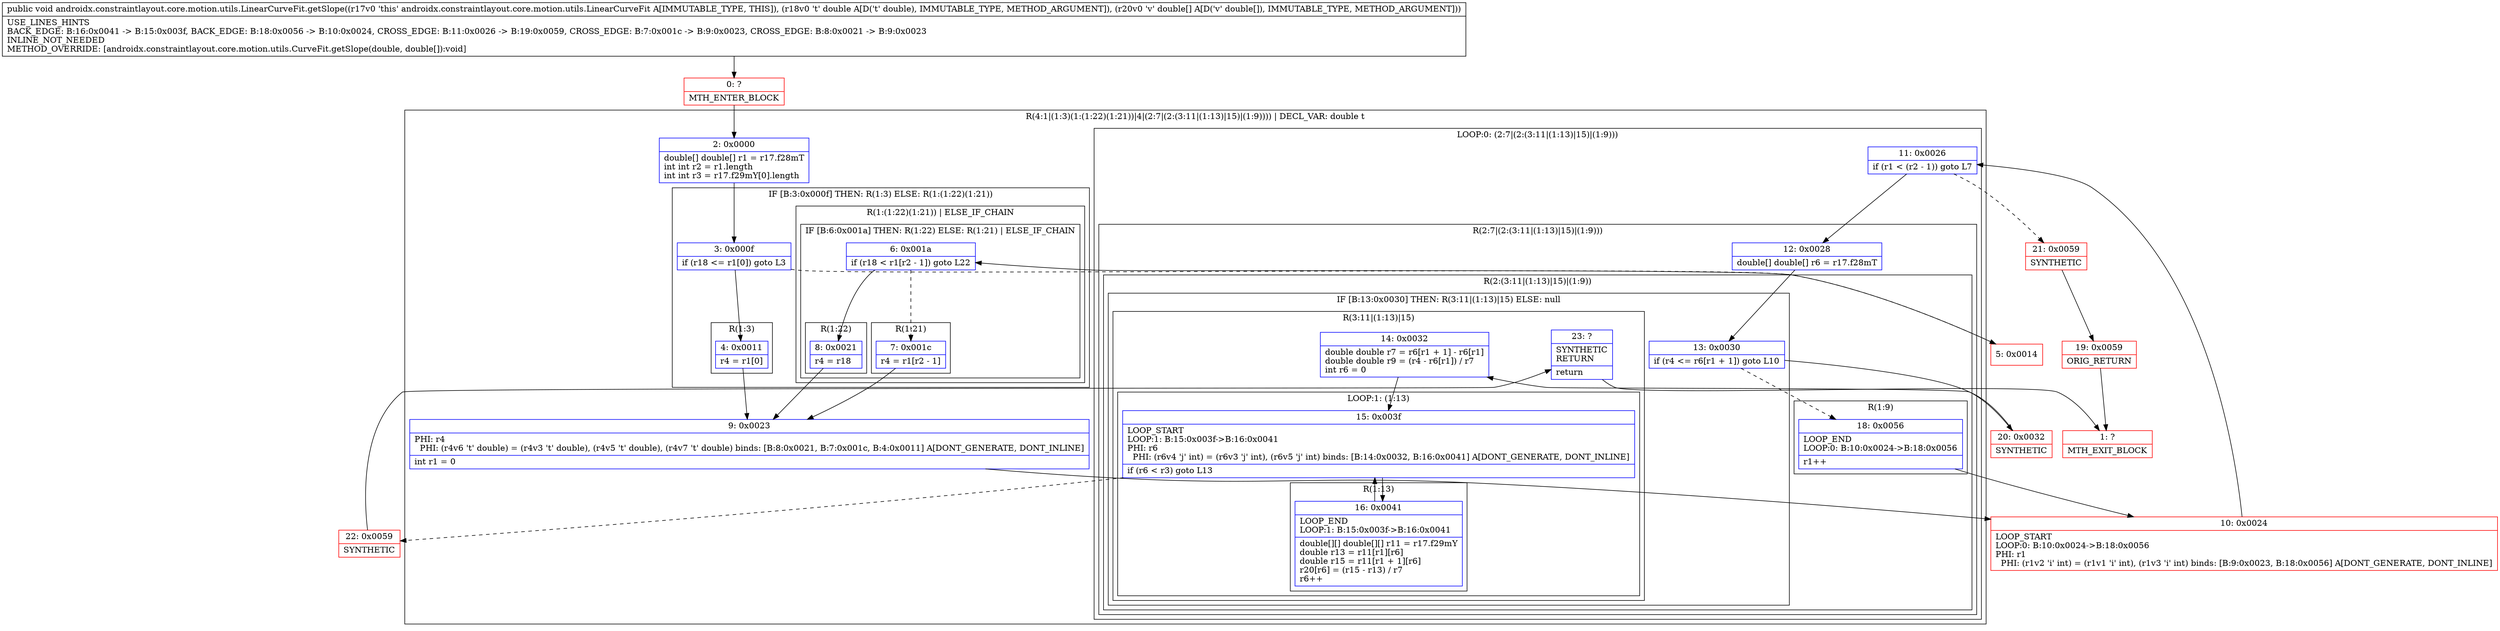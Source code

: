 digraph "CFG forandroidx.constraintlayout.core.motion.utils.LinearCurveFit.getSlope(D[D)V" {
subgraph cluster_Region_496116149 {
label = "R(4:1|(1:3)(1:(1:22)(1:21))|4|(2:7|(2:(3:11|(1:13)|15)|(1:9)))) | DECL_VAR: double t\l";
node [shape=record,color=blue];
Node_2 [shape=record,label="{2\:\ 0x0000|double[] double[] r1 = r17.f28mT\lint int r2 = r1.length\lint int r3 = r17.f29mY[0].length\l}"];
subgraph cluster_IfRegion_1139825861 {
label = "IF [B:3:0x000f] THEN: R(1:3) ELSE: R(1:(1:22)(1:21))";
node [shape=record,color=blue];
Node_3 [shape=record,label="{3\:\ 0x000f|if (r18 \<= r1[0]) goto L3\l}"];
subgraph cluster_Region_1711931028 {
label = "R(1:3)";
node [shape=record,color=blue];
Node_4 [shape=record,label="{4\:\ 0x0011|r4 = r1[0]\l}"];
}
subgraph cluster_Region_1611074061 {
label = "R(1:(1:22)(1:21)) | ELSE_IF_CHAIN\l";
node [shape=record,color=blue];
subgraph cluster_IfRegion_781972244 {
label = "IF [B:6:0x001a] THEN: R(1:22) ELSE: R(1:21) | ELSE_IF_CHAIN\l";
node [shape=record,color=blue];
Node_6 [shape=record,label="{6\:\ 0x001a|if (r18 \< r1[r2 \- 1]) goto L22\l}"];
subgraph cluster_Region_997814460 {
label = "R(1:22)";
node [shape=record,color=blue];
Node_8 [shape=record,label="{8\:\ 0x0021|r4 = r18\l}"];
}
subgraph cluster_Region_579395835 {
label = "R(1:21)";
node [shape=record,color=blue];
Node_7 [shape=record,label="{7\:\ 0x001c|r4 = r1[r2 \- 1]\l}"];
}
}
}
}
Node_9 [shape=record,label="{9\:\ 0x0023|PHI: r4 \l  PHI: (r4v6 't' double) = (r4v3 't' double), (r4v5 't' double), (r4v7 't' double) binds: [B:8:0x0021, B:7:0x001c, B:4:0x0011] A[DONT_GENERATE, DONT_INLINE]\l|int r1 = 0\l}"];
subgraph cluster_LoopRegion_1675597339 {
label = "LOOP:0: (2:7|(2:(3:11|(1:13)|15)|(1:9)))";
node [shape=record,color=blue];
Node_11 [shape=record,label="{11\:\ 0x0026|if (r1 \< (r2 \- 1)) goto L7\l}"];
subgraph cluster_Region_1651108869 {
label = "R(2:7|(2:(3:11|(1:13)|15)|(1:9)))";
node [shape=record,color=blue];
Node_12 [shape=record,label="{12\:\ 0x0028|double[] double[] r6 = r17.f28mT\l}"];
subgraph cluster_Region_1475441057 {
label = "R(2:(3:11|(1:13)|15)|(1:9))";
node [shape=record,color=blue];
subgraph cluster_IfRegion_1097071239 {
label = "IF [B:13:0x0030] THEN: R(3:11|(1:13)|15) ELSE: null";
node [shape=record,color=blue];
Node_13 [shape=record,label="{13\:\ 0x0030|if (r4 \<= r6[r1 + 1]) goto L10\l}"];
subgraph cluster_Region_1387679096 {
label = "R(3:11|(1:13)|15)";
node [shape=record,color=blue];
Node_14 [shape=record,label="{14\:\ 0x0032|double double r7 = r6[r1 + 1] \- r6[r1]\ldouble double r9 = (r4 \- r6[r1]) \/ r7\lint r6 = 0\l}"];
subgraph cluster_LoopRegion_1250634154 {
label = "LOOP:1: (1:13)";
node [shape=record,color=blue];
Node_15 [shape=record,label="{15\:\ 0x003f|LOOP_START\lLOOP:1: B:15:0x003f\-\>B:16:0x0041\lPHI: r6 \l  PHI: (r6v4 'j' int) = (r6v3 'j' int), (r6v5 'j' int) binds: [B:14:0x0032, B:16:0x0041] A[DONT_GENERATE, DONT_INLINE]\l|if (r6 \< r3) goto L13\l}"];
subgraph cluster_Region_574237442 {
label = "R(1:13)";
node [shape=record,color=blue];
Node_16 [shape=record,label="{16\:\ 0x0041|LOOP_END\lLOOP:1: B:15:0x003f\-\>B:16:0x0041\l|double[][] double[][] r11 = r17.f29mY\ldouble r13 = r11[r1][r6]\ldouble r15 = r11[r1 + 1][r6]\lr20[r6] = (r15 \- r13) \/ r7\lr6++\l}"];
}
}
Node_23 [shape=record,label="{23\:\ ?|SYNTHETIC\lRETURN\l|return\l}"];
}
}
subgraph cluster_Region_1578356752 {
label = "R(1:9)";
node [shape=record,color=blue];
Node_18 [shape=record,label="{18\:\ 0x0056|LOOP_END\lLOOP:0: B:10:0x0024\-\>B:18:0x0056\l|r1++\l}"];
}
}
}
}
}
Node_0 [shape=record,color=red,label="{0\:\ ?|MTH_ENTER_BLOCK\l}"];
Node_10 [shape=record,color=red,label="{10\:\ 0x0024|LOOP_START\lLOOP:0: B:10:0x0024\-\>B:18:0x0056\lPHI: r1 \l  PHI: (r1v2 'i' int) = (r1v1 'i' int), (r1v3 'i' int) binds: [B:9:0x0023, B:18:0x0056] A[DONT_GENERATE, DONT_INLINE]\l}"];
Node_20 [shape=record,color=red,label="{20\:\ 0x0032|SYNTHETIC\l}"];
Node_22 [shape=record,color=red,label="{22\:\ 0x0059|SYNTHETIC\l}"];
Node_1 [shape=record,color=red,label="{1\:\ ?|MTH_EXIT_BLOCK\l}"];
Node_21 [shape=record,color=red,label="{21\:\ 0x0059|SYNTHETIC\l}"];
Node_19 [shape=record,color=red,label="{19\:\ 0x0059|ORIG_RETURN\l}"];
Node_5 [shape=record,color=red,label="{5\:\ 0x0014}"];
MethodNode[shape=record,label="{public void androidx.constraintlayout.core.motion.utils.LinearCurveFit.getSlope((r17v0 'this' androidx.constraintlayout.core.motion.utils.LinearCurveFit A[IMMUTABLE_TYPE, THIS]), (r18v0 't' double A[D('t' double), IMMUTABLE_TYPE, METHOD_ARGUMENT]), (r20v0 'v' double[] A[D('v' double[]), IMMUTABLE_TYPE, METHOD_ARGUMENT]))  | USE_LINES_HINTS\lBACK_EDGE: B:16:0x0041 \-\> B:15:0x003f, BACK_EDGE: B:18:0x0056 \-\> B:10:0x0024, CROSS_EDGE: B:11:0x0026 \-\> B:19:0x0059, CROSS_EDGE: B:7:0x001c \-\> B:9:0x0023, CROSS_EDGE: B:8:0x0021 \-\> B:9:0x0023\lINLINE_NOT_NEEDED\lMETHOD_OVERRIDE: [androidx.constraintlayout.core.motion.utils.CurveFit.getSlope(double, double[]):void]\l}"];
MethodNode -> Node_0;Node_2 -> Node_3;
Node_3 -> Node_4;
Node_3 -> Node_5[style=dashed];
Node_4 -> Node_9;
Node_6 -> Node_7[style=dashed];
Node_6 -> Node_8;
Node_8 -> Node_9;
Node_7 -> Node_9;
Node_9 -> Node_10;
Node_11 -> Node_12;
Node_11 -> Node_21[style=dashed];
Node_12 -> Node_13;
Node_13 -> Node_18[style=dashed];
Node_13 -> Node_20;
Node_14 -> Node_15;
Node_15 -> Node_16;
Node_15 -> Node_22[style=dashed];
Node_16 -> Node_15;
Node_23 -> Node_1;
Node_18 -> Node_10;
Node_0 -> Node_2;
Node_10 -> Node_11;
Node_20 -> Node_14;
Node_22 -> Node_23;
Node_21 -> Node_19;
Node_19 -> Node_1;
Node_5 -> Node_6;
}

